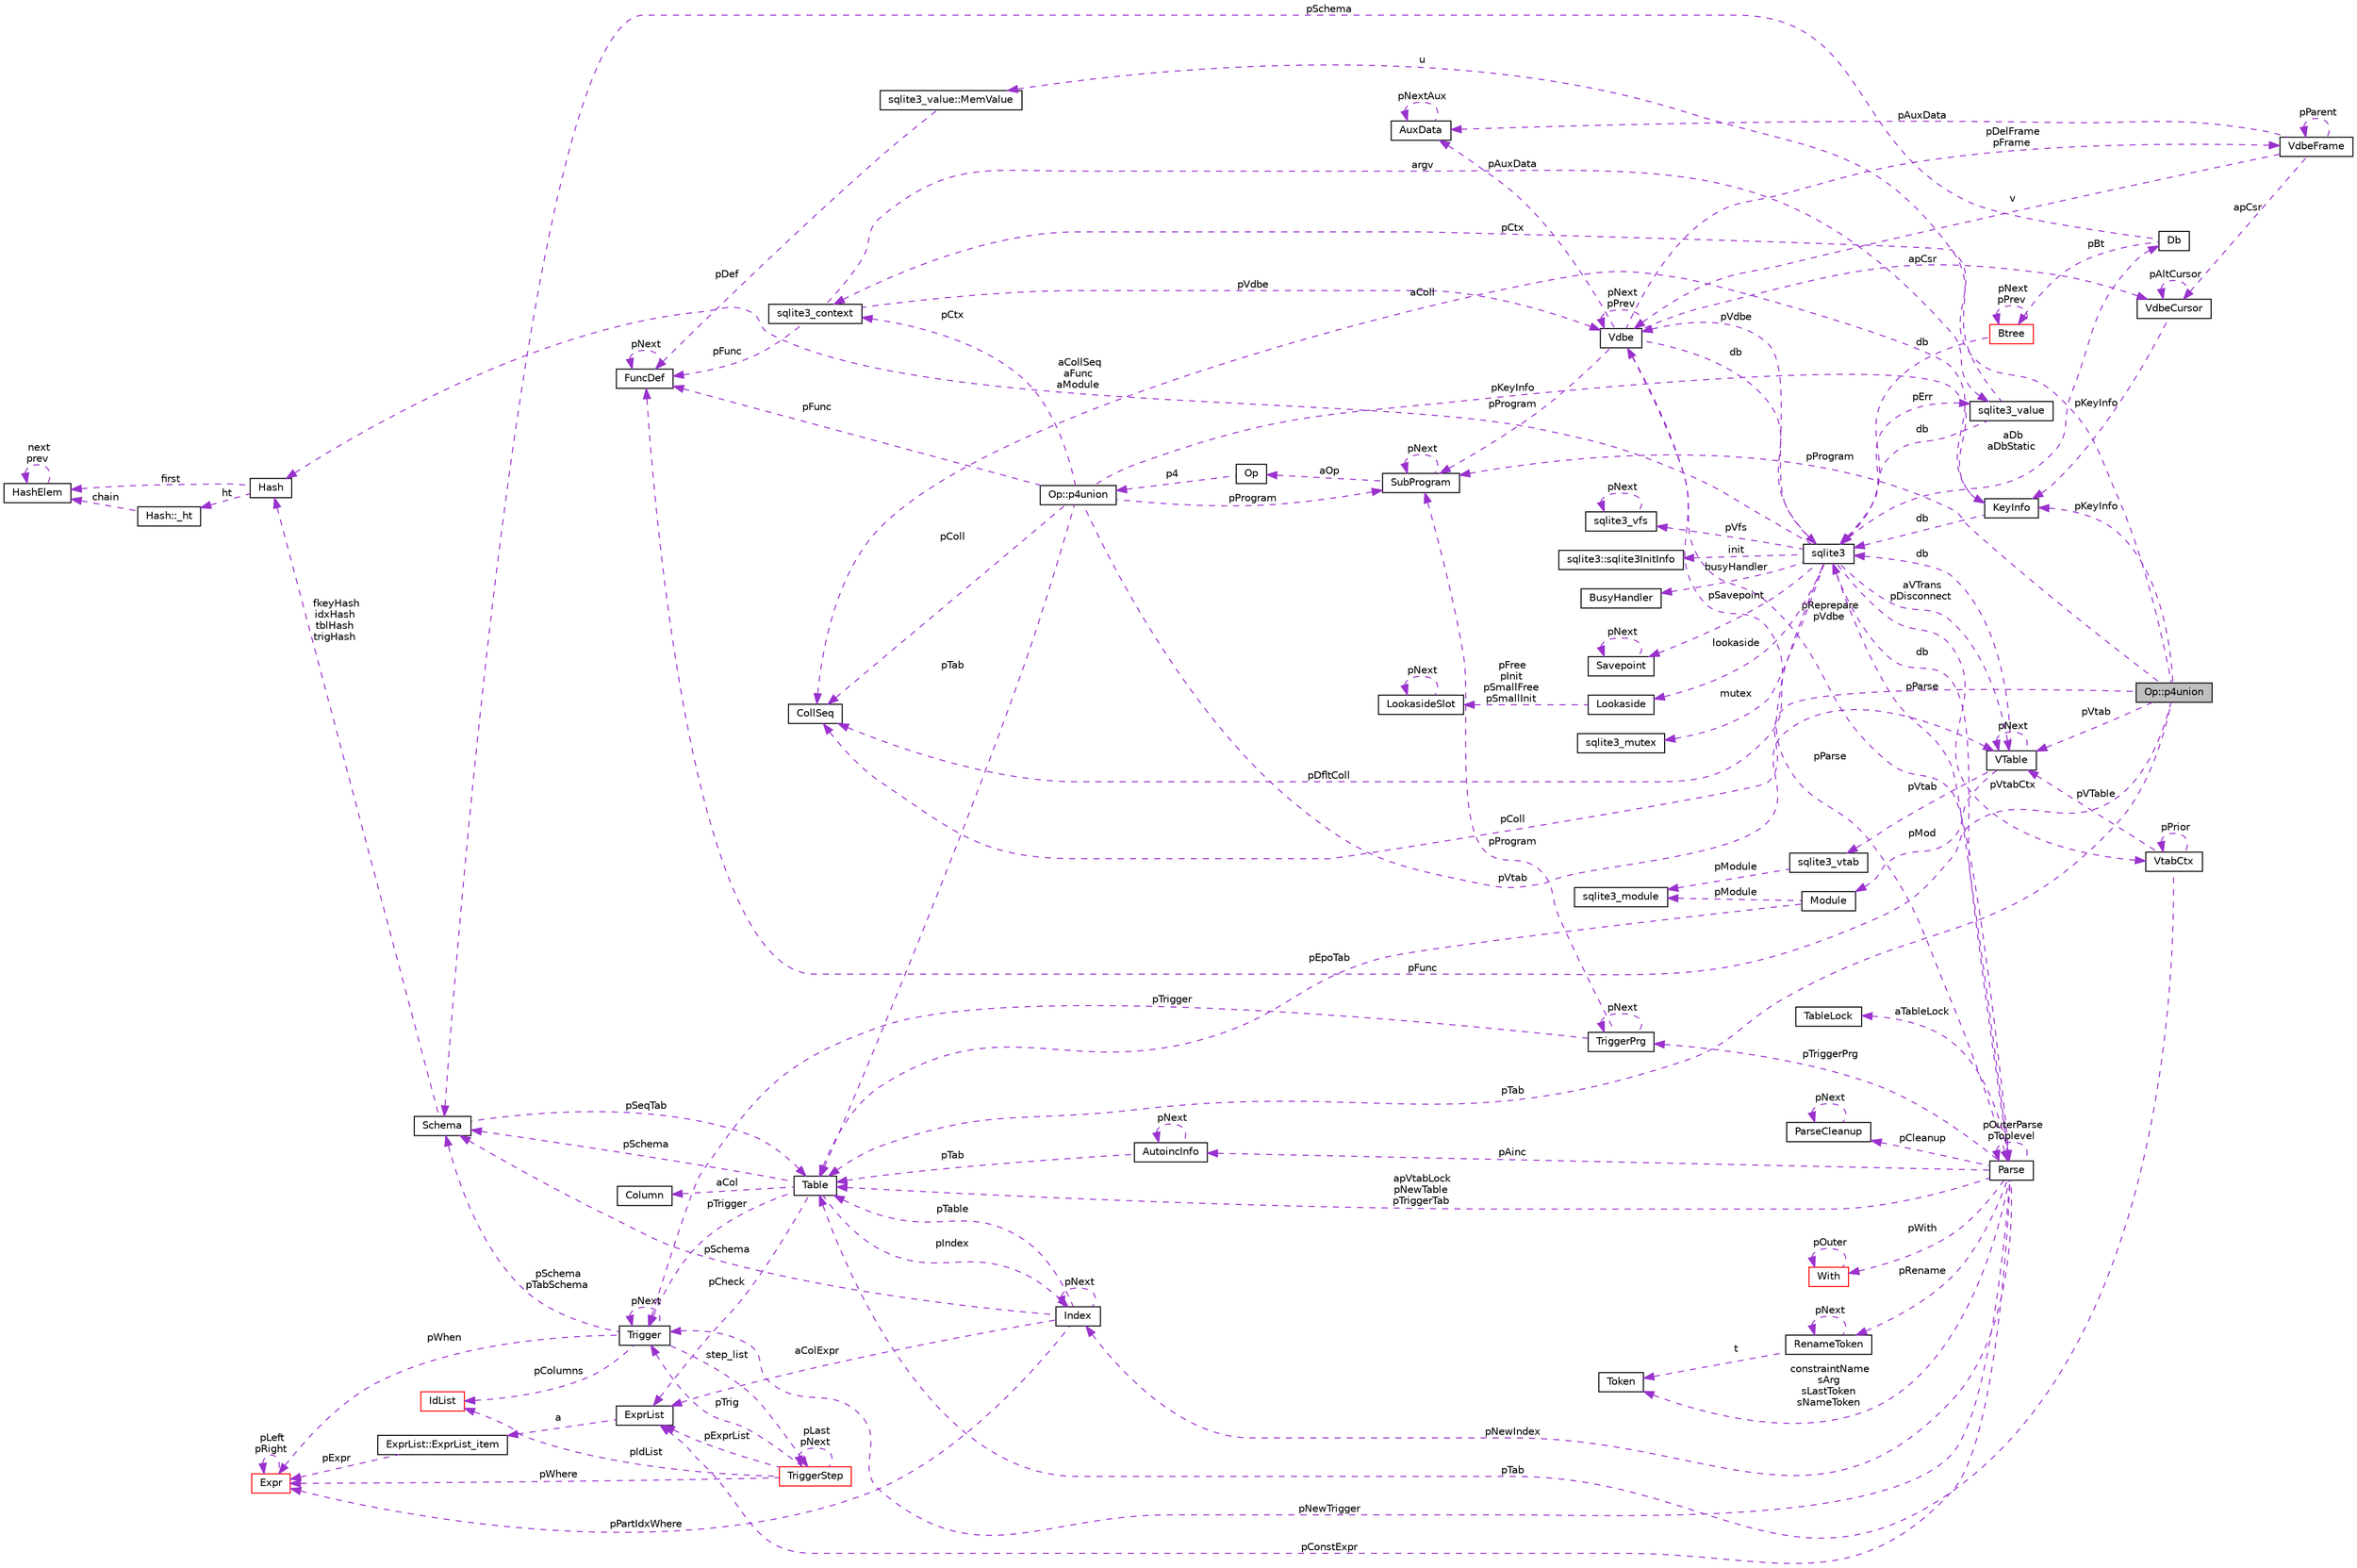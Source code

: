 digraph "Op::p4union"
{
 // LATEX_PDF_SIZE
  edge [fontname="Helvetica",fontsize="10",labelfontname="Helvetica",labelfontsize="10"];
  node [fontname="Helvetica",fontsize="10",shape=record];
  rankdir="LR";
  Node1 [label="Op::p4union",height=0.2,width=0.4,color="black", fillcolor="grey75", style="filled", fontcolor="black",tooltip=" "];
  Node2 -> Node1 [dir="back",color="darkorchid3",fontsize="10",style="dashed",label=" pFunc" ,fontname="Helvetica"];
  Node2 [label="FuncDef",height=0.2,width=0.4,color="black", fillcolor="white", style="filled",URL="$d1/d3a/structFuncDef.html",tooltip=" "];
  Node2 -> Node2 [dir="back",color="darkorchid3",fontsize="10",style="dashed",label=" pNext" ,fontname="Helvetica"];
  Node3 -> Node1 [dir="back",color="darkorchid3",fontsize="10",style="dashed",label=" pCtx" ,fontname="Helvetica"];
  Node3 [label="sqlite3_context",height=0.2,width=0.4,color="black", fillcolor="white", style="filled",URL="$db/d1b/sqlite3_8c.html#d8/ddd/structsqlite3__context",tooltip=" "];
  Node2 -> Node3 [dir="back",color="darkorchid3",fontsize="10",style="dashed",label=" pFunc" ,fontname="Helvetica"];
  Node4 -> Node3 [dir="back",color="darkorchid3",fontsize="10",style="dashed",label=" pVdbe" ,fontname="Helvetica"];
  Node4 [label="Vdbe",height=0.2,width=0.4,color="black", fillcolor="white", style="filled",URL="$db/d1b/sqlite3_8c.html#de/d53/structVdbe",tooltip=" "];
  Node5 -> Node4 [dir="back",color="darkorchid3",fontsize="10",style="dashed",label=" db" ,fontname="Helvetica"];
  Node5 [label="sqlite3",height=0.2,width=0.4,color="black", fillcolor="white", style="filled",URL="$d9/dcd/structsqlite3.html",tooltip=" "];
  Node6 -> Node5 [dir="back",color="darkorchid3",fontsize="10",style="dashed",label=" pVfs" ,fontname="Helvetica"];
  Node6 [label="sqlite3_vfs",height=0.2,width=0.4,color="black", fillcolor="white", style="filled",URL="$d3/d36/structsqlite3__vfs.html",tooltip=" "];
  Node6 -> Node6 [dir="back",color="darkorchid3",fontsize="10",style="dashed",label=" pNext" ,fontname="Helvetica"];
  Node4 -> Node5 [dir="back",color="darkorchid3",fontsize="10",style="dashed",label=" pVdbe" ,fontname="Helvetica"];
  Node7 -> Node5 [dir="back",color="darkorchid3",fontsize="10",style="dashed",label=" pDfltColl" ,fontname="Helvetica"];
  Node7 [label="CollSeq",height=0.2,width=0.4,color="black", fillcolor="white", style="filled",URL="$d1/d4e/structCollSeq.html",tooltip=" "];
  Node8 -> Node5 [dir="back",color="darkorchid3",fontsize="10",style="dashed",label=" mutex" ,fontname="Helvetica"];
  Node8 [label="sqlite3_mutex",height=0.2,width=0.4,color="black", fillcolor="white", style="filled",URL="$db/d1b/sqlite3_8c.html#d5/d3c/structsqlite3__mutex",tooltip=" "];
  Node9 -> Node5 [dir="back",color="darkorchid3",fontsize="10",style="dashed",label=" aDb\naDbStatic" ,fontname="Helvetica"];
  Node9 [label="Db",height=0.2,width=0.4,color="black", fillcolor="white", style="filled",URL="$db/d1b/sqlite3_8c.html#d2/d6b/structDb",tooltip=" "];
  Node10 -> Node9 [dir="back",color="darkorchid3",fontsize="10",style="dashed",label=" pBt" ,fontname="Helvetica"];
  Node10 [label="Btree",height=0.2,width=0.4,color="red", fillcolor="white", style="filled",URL="$db/d1b/sqlite3_8c.html#dd/db3/structBtree",tooltip=" "];
  Node5 -> Node10 [dir="back",color="darkorchid3",fontsize="10",style="dashed",label=" db" ,fontname="Helvetica"];
  Node10 -> Node10 [dir="back",color="darkorchid3",fontsize="10",style="dashed",label=" pNext\npPrev" ,fontname="Helvetica"];
  Node28 -> Node9 [dir="back",color="darkorchid3",fontsize="10",style="dashed",label=" pSchema" ,fontname="Helvetica"];
  Node28 [label="Schema",height=0.2,width=0.4,color="black", fillcolor="white", style="filled",URL="$db/d1b/sqlite3_8c.html#d8/db0/structSchema",tooltip=" "];
  Node29 -> Node28 [dir="back",color="darkorchid3",fontsize="10",style="dashed",label=" fkeyHash\nidxHash\ntblHash\ntrigHash" ,fontname="Helvetica"];
  Node29 [label="Hash",height=0.2,width=0.4,color="black", fillcolor="white", style="filled",URL="$db/d1b/sqlite3_8c.html#d1/dbe/structHash",tooltip=" "];
  Node30 -> Node29 [dir="back",color="darkorchid3",fontsize="10",style="dashed",label=" first" ,fontname="Helvetica"];
  Node30 [label="HashElem",height=0.2,width=0.4,color="black", fillcolor="white", style="filled",URL="$db/d1b/sqlite3_8c.html#da/d21/structHashElem",tooltip=" "];
  Node30 -> Node30 [dir="back",color="darkorchid3",fontsize="10",style="dashed",label=" next\nprev" ,fontname="Helvetica"];
  Node31 -> Node29 [dir="back",color="darkorchid3",fontsize="10",style="dashed",label=" ht" ,fontname="Helvetica"];
  Node31 [label="Hash::_ht",height=0.2,width=0.4,color="black", fillcolor="white", style="filled",URL="$db/d1b/sqlite3_8c.html#d7/d1f/structHash_1_1__ht",tooltip=" "];
  Node30 -> Node31 [dir="back",color="darkorchid3",fontsize="10",style="dashed",label=" chain" ,fontname="Helvetica"];
  Node32 -> Node28 [dir="back",color="darkorchid3",fontsize="10",style="dashed",label=" pSeqTab" ,fontname="Helvetica"];
  Node32 [label="Table",height=0.2,width=0.4,color="black", fillcolor="white", style="filled",URL="$db/d1b/sqlite3_8c.html#dc/dcb/structTable",tooltip=" "];
  Node33 -> Node32 [dir="back",color="darkorchid3",fontsize="10",style="dashed",label=" aCol" ,fontname="Helvetica"];
  Node33 [label="Column",height=0.2,width=0.4,color="black", fillcolor="white", style="filled",URL="$db/d1b/sqlite3_8c.html#dc/dc1/structColumn",tooltip=" "];
  Node34 -> Node32 [dir="back",color="darkorchid3",fontsize="10",style="dashed",label=" pIndex" ,fontname="Helvetica"];
  Node34 [label="Index",height=0.2,width=0.4,color="black", fillcolor="white", style="filled",URL="$db/d1b/sqlite3_8c.html#df/d86/structIndex",tooltip=" "];
  Node32 -> Node34 [dir="back",color="darkorchid3",fontsize="10",style="dashed",label=" pTable" ,fontname="Helvetica"];
  Node34 -> Node34 [dir="back",color="darkorchid3",fontsize="10",style="dashed",label=" pNext" ,fontname="Helvetica"];
  Node28 -> Node34 [dir="back",color="darkorchid3",fontsize="10",style="dashed",label=" pSchema" ,fontname="Helvetica"];
  Node35 -> Node34 [dir="back",color="darkorchid3",fontsize="10",style="dashed",label=" pPartIdxWhere" ,fontname="Helvetica"];
  Node35 [label="Expr",height=0.2,width=0.4,color="red", fillcolor="white", style="filled",URL="$db/d1b/sqlite3_8c.html#d4/dfb/structExpr",tooltip=" "];
  Node35 -> Node35 [dir="back",color="darkorchid3",fontsize="10",style="dashed",label=" pLeft\npRight" ,fontname="Helvetica"];
  Node37 -> Node34 [dir="back",color="darkorchid3",fontsize="10",style="dashed",label=" aColExpr" ,fontname="Helvetica"];
  Node37 [label="ExprList",height=0.2,width=0.4,color="black", fillcolor="white", style="filled",URL="$db/d1b/sqlite3_8c.html#d5/d5c/structExprList",tooltip=" "];
  Node38 -> Node37 [dir="back",color="darkorchid3",fontsize="10",style="dashed",label=" a" ,fontname="Helvetica"];
  Node38 [label="ExprList::ExprList_item",height=0.2,width=0.4,color="black", fillcolor="white", style="filled",URL="$db/d1b/sqlite3_8c.html#d8/dae/structExprList_1_1ExprList__item",tooltip=" "];
  Node35 -> Node38 [dir="back",color="darkorchid3",fontsize="10",style="dashed",label=" pExpr" ,fontname="Helvetica"];
  Node37 -> Node32 [dir="back",color="darkorchid3",fontsize="10",style="dashed",label=" pCheck" ,fontname="Helvetica"];
  Node41 -> Node32 [dir="back",color="darkorchid3",fontsize="10",style="dashed",label=" pTrigger" ,fontname="Helvetica"];
  Node41 [label="Trigger",height=0.2,width=0.4,color="black", fillcolor="white", style="filled",URL="$db/d1b/sqlite3_8c.html#dc/d15/structTrigger",tooltip=" "];
  Node35 -> Node41 [dir="back",color="darkorchid3",fontsize="10",style="dashed",label=" pWhen" ,fontname="Helvetica"];
  Node42 -> Node41 [dir="back",color="darkorchid3",fontsize="10",style="dashed",label=" pColumns" ,fontname="Helvetica"];
  Node42 [label="IdList",height=0.2,width=0.4,color="red", fillcolor="white", style="filled",URL="$db/d1b/sqlite3_8c.html#da/d69/structIdList",tooltip=" "];
  Node28 -> Node41 [dir="back",color="darkorchid3",fontsize="10",style="dashed",label=" pSchema\npTabSchema" ,fontname="Helvetica"];
  Node44 -> Node41 [dir="back",color="darkorchid3",fontsize="10",style="dashed",label=" step_list" ,fontname="Helvetica"];
  Node44 [label="TriggerStep",height=0.2,width=0.4,color="red", fillcolor="white", style="filled",URL="$db/d1b/sqlite3_8c.html#d5/da5/structTriggerStep",tooltip=" "];
  Node41 -> Node44 [dir="back",color="darkorchid3",fontsize="10",style="dashed",label=" pTrig" ,fontname="Helvetica"];
  Node35 -> Node44 [dir="back",color="darkorchid3",fontsize="10",style="dashed",label=" pWhere" ,fontname="Helvetica"];
  Node37 -> Node44 [dir="back",color="darkorchid3",fontsize="10",style="dashed",label=" pExprList" ,fontname="Helvetica"];
  Node42 -> Node44 [dir="back",color="darkorchid3",fontsize="10",style="dashed",label=" pIdList" ,fontname="Helvetica"];
  Node44 -> Node44 [dir="back",color="darkorchid3",fontsize="10",style="dashed",label=" pLast\npNext" ,fontname="Helvetica"];
  Node41 -> Node41 [dir="back",color="darkorchid3",fontsize="10",style="dashed",label=" pNext" ,fontname="Helvetica"];
  Node28 -> Node32 [dir="back",color="darkorchid3",fontsize="10",style="dashed",label=" pSchema" ,fontname="Helvetica"];
  Node53 -> Node5 [dir="back",color="darkorchid3",fontsize="10",style="dashed",label=" init" ,fontname="Helvetica"];
  Node53 [label="sqlite3::sqlite3InitInfo",height=0.2,width=0.4,color="black", fillcolor="white", style="filled",URL="$d9/dcd/structsqlite3.html#df/d52/structsqlite3_1_1sqlite3InitInfo",tooltip=" "];
  Node54 -> Node5 [dir="back",color="darkorchid3",fontsize="10",style="dashed",label=" pParse" ,fontname="Helvetica"];
  Node54 [label="Parse",height=0.2,width=0.4,color="black", fillcolor="white", style="filled",URL="$db/d1b/sqlite3_8c.html#db/dbb/structParse",tooltip=" "];
  Node5 -> Node54 [dir="back",color="darkorchid3",fontsize="10",style="dashed",label=" db" ,fontname="Helvetica"];
  Node4 -> Node54 [dir="back",color="darkorchid3",fontsize="10",style="dashed",label=" pReprepare\npVdbe" ,fontname="Helvetica"];
  Node37 -> Node54 [dir="back",color="darkorchid3",fontsize="10",style="dashed",label=" pConstExpr" ,fontname="Helvetica"];
  Node55 -> Node54 [dir="back",color="darkorchid3",fontsize="10",style="dashed",label=" constraintName\nsArg\nsLastToken\nsNameToken" ,fontname="Helvetica"];
  Node55 [label="Token",height=0.2,width=0.4,color="black", fillcolor="white", style="filled",URL="$db/d1b/sqlite3_8c.html#df/dcd/structToken",tooltip=" "];
  Node56 -> Node54 [dir="back",color="darkorchid3",fontsize="10",style="dashed",label=" aTableLock" ,fontname="Helvetica"];
  Node56 [label="TableLock",height=0.2,width=0.4,color="black", fillcolor="white", style="filled",URL="$db/d1b/sqlite3_8c.html#d1/d79/structTableLock",tooltip=" "];
  Node57 -> Node54 [dir="back",color="darkorchid3",fontsize="10",style="dashed",label=" pAinc" ,fontname="Helvetica"];
  Node57 [label="AutoincInfo",height=0.2,width=0.4,color="black", fillcolor="white", style="filled",URL="$db/d1b/sqlite3_8c.html#db/d7b/structAutoincInfo",tooltip=" "];
  Node57 -> Node57 [dir="back",color="darkorchid3",fontsize="10",style="dashed",label=" pNext" ,fontname="Helvetica"];
  Node32 -> Node57 [dir="back",color="darkorchid3",fontsize="10",style="dashed",label=" pTab" ,fontname="Helvetica"];
  Node54 -> Node54 [dir="back",color="darkorchid3",fontsize="10",style="dashed",label=" pOuterParse\npToplevel" ,fontname="Helvetica"];
  Node32 -> Node54 [dir="back",color="darkorchid3",fontsize="10",style="dashed",label=" apVtabLock\npNewTable\npTriggerTab" ,fontname="Helvetica"];
  Node58 -> Node54 [dir="back",color="darkorchid3",fontsize="10",style="dashed",label=" pTriggerPrg" ,fontname="Helvetica"];
  Node58 [label="TriggerPrg",height=0.2,width=0.4,color="black", fillcolor="white", style="filled",URL="$db/d1b/sqlite3_8c.html#d9/d62/structTriggerPrg",tooltip=" "];
  Node41 -> Node58 [dir="back",color="darkorchid3",fontsize="10",style="dashed",label=" pTrigger" ,fontname="Helvetica"];
  Node58 -> Node58 [dir="back",color="darkorchid3",fontsize="10",style="dashed",label=" pNext" ,fontname="Helvetica"];
  Node59 -> Node58 [dir="back",color="darkorchid3",fontsize="10",style="dashed",label=" pProgram" ,fontname="Helvetica"];
  Node59 [label="SubProgram",height=0.2,width=0.4,color="black", fillcolor="white", style="filled",URL="$db/d1b/sqlite3_8c.html#de/d7a/structSubProgram",tooltip=" "];
  Node60 -> Node59 [dir="back",color="darkorchid3",fontsize="10",style="dashed",label=" aOp" ,fontname="Helvetica"];
  Node60 [label="Op",height=0.2,width=0.4,color="black", fillcolor="white", style="filled",URL="$db/d1b/sqlite3_8c.html#d5/d1d/structVdbeOp",tooltip=" "];
  Node61 -> Node60 [dir="back",color="darkorchid3",fontsize="10",style="dashed",label=" p4" ,fontname="Helvetica"];
  Node61 [label="Op::p4union",height=0.2,width=0.4,color="black", fillcolor="white", style="filled",URL="$db/d1b/sqlite3_8c.html#dd/d82/unionVdbeOp_1_1p4union",tooltip=" "];
  Node2 -> Node61 [dir="back",color="darkorchid3",fontsize="10",style="dashed",label=" pFunc" ,fontname="Helvetica"];
  Node3 -> Node61 [dir="back",color="darkorchid3",fontsize="10",style="dashed",label=" pCtx" ,fontname="Helvetica"];
  Node7 -> Node61 [dir="back",color="darkorchid3",fontsize="10",style="dashed",label=" pColl" ,fontname="Helvetica"];
  Node62 -> Node61 [dir="back",color="darkorchid3",fontsize="10",style="dashed",label=" pVtab" ,fontname="Helvetica"];
  Node62 [label="VTable",height=0.2,width=0.4,color="black", fillcolor="white", style="filled",URL="$db/d1b/sqlite3_8c.html#d9/dde/structVTable",tooltip=" "];
  Node5 -> Node62 [dir="back",color="darkorchid3",fontsize="10",style="dashed",label=" db" ,fontname="Helvetica"];
  Node63 -> Node62 [dir="back",color="darkorchid3",fontsize="10",style="dashed",label=" pMod" ,fontname="Helvetica"];
  Node63 [label="Module",height=0.2,width=0.4,color="black", fillcolor="white", style="filled",URL="$d0/dc5/structModule.html",tooltip=" "];
  Node64 -> Node63 [dir="back",color="darkorchid3",fontsize="10",style="dashed",label=" pModule" ,fontname="Helvetica"];
  Node64 [label="sqlite3_module",height=0.2,width=0.4,color="black", fillcolor="white", style="filled",URL="$dd/de4/structsqlite3__module.html",tooltip=" "];
  Node32 -> Node63 [dir="back",color="darkorchid3",fontsize="10",style="dashed",label=" pEpoTab" ,fontname="Helvetica"];
  Node65 -> Node62 [dir="back",color="darkorchid3",fontsize="10",style="dashed",label=" pVtab" ,fontname="Helvetica"];
  Node65 [label="sqlite3_vtab",height=0.2,width=0.4,color="black", fillcolor="white", style="filled",URL="$de/dd3/sqlite3_8h.html#d3/d12/structsqlite3__vtab",tooltip=" "];
  Node64 -> Node65 [dir="back",color="darkorchid3",fontsize="10",style="dashed",label=" pModule" ,fontname="Helvetica"];
  Node62 -> Node62 [dir="back",color="darkorchid3",fontsize="10",style="dashed",label=" pNext" ,fontname="Helvetica"];
  Node25 -> Node61 [dir="back",color="darkorchid3",fontsize="10",style="dashed",label=" pKeyInfo" ,fontname="Helvetica"];
  Node25 [label="KeyInfo",height=0.2,width=0.4,color="black", fillcolor="white", style="filled",URL="$db/d1b/sqlite3_8c.html#d2/d51/structKeyInfo",tooltip=" "];
  Node5 -> Node25 [dir="back",color="darkorchid3",fontsize="10",style="dashed",label=" db" ,fontname="Helvetica"];
  Node7 -> Node25 [dir="back",color="darkorchid3",fontsize="10",style="dashed",label=" aColl" ,fontname="Helvetica"];
  Node59 -> Node61 [dir="back",color="darkorchid3",fontsize="10",style="dashed",label=" pProgram" ,fontname="Helvetica"];
  Node32 -> Node61 [dir="back",color="darkorchid3",fontsize="10",style="dashed",label=" pTab" ,fontname="Helvetica"];
  Node59 -> Node59 [dir="back",color="darkorchid3",fontsize="10",style="dashed",label=" pNext" ,fontname="Helvetica"];
  Node66 -> Node54 [dir="back",color="darkorchid3",fontsize="10",style="dashed",label=" pCleanup" ,fontname="Helvetica"];
  Node66 [label="ParseCleanup",height=0.2,width=0.4,color="black", fillcolor="white", style="filled",URL="$de/d52/structParseCleanup.html",tooltip=" "];
  Node66 -> Node66 [dir="back",color="darkorchid3",fontsize="10",style="dashed",label=" pNext" ,fontname="Helvetica"];
  Node34 -> Node54 [dir="back",color="darkorchid3",fontsize="10",style="dashed",label=" pNewIndex" ,fontname="Helvetica"];
  Node41 -> Node54 [dir="back",color="darkorchid3",fontsize="10",style="dashed",label=" pNewTrigger" ,fontname="Helvetica"];
  Node48 -> Node54 [dir="back",color="darkorchid3",fontsize="10",style="dashed",label=" pWith" ,fontname="Helvetica"];
  Node48 [label="With",height=0.2,width=0.4,color="red", fillcolor="white", style="filled",URL="$db/d1b/sqlite3_8c.html#df/d70/structWith",tooltip=" "];
  Node48 -> Node48 [dir="back",color="darkorchid3",fontsize="10",style="dashed",label=" pOuter" ,fontname="Helvetica"];
  Node67 -> Node54 [dir="back",color="darkorchid3",fontsize="10",style="dashed",label=" pRename" ,fontname="Helvetica"];
  Node67 [label="RenameToken",height=0.2,width=0.4,color="black", fillcolor="white", style="filled",URL="$db/d1b/sqlite3_8c.html#d7/db5/structRenameToken",tooltip=" "];
  Node55 -> Node67 [dir="back",color="darkorchid3",fontsize="10",style="dashed",label=" t" ,fontname="Helvetica"];
  Node67 -> Node67 [dir="back",color="darkorchid3",fontsize="10",style="dashed",label=" pNext" ,fontname="Helvetica"];
  Node68 -> Node5 [dir="back",color="darkorchid3",fontsize="10",style="dashed",label=" pErr" ,fontname="Helvetica"];
  Node68 [label="sqlite3_value",height=0.2,width=0.4,color="black", fillcolor="white", style="filled",URL="$d0/d9c/structsqlite3__value.html",tooltip=" "];
  Node69 -> Node68 [dir="back",color="darkorchid3",fontsize="10",style="dashed",label=" u" ,fontname="Helvetica"];
  Node69 [label="sqlite3_value::MemValue",height=0.2,width=0.4,color="black", fillcolor="white", style="filled",URL="$d0/d9c/structsqlite3__value.html#d5/da9/unionsqlite3__value_1_1MemValue",tooltip=" "];
  Node2 -> Node69 [dir="back",color="darkorchid3",fontsize="10",style="dashed",label=" pDef" ,fontname="Helvetica"];
  Node5 -> Node68 [dir="back",color="darkorchid3",fontsize="10",style="dashed",label=" db" ,fontname="Helvetica"];
  Node70 -> Node5 [dir="back",color="darkorchid3",fontsize="10",style="dashed",label=" lookaside" ,fontname="Helvetica"];
  Node70 [label="Lookaside",height=0.2,width=0.4,color="black", fillcolor="white", style="filled",URL="$db/d1b/sqlite3_8c.html#d9/d54/structLookaside",tooltip=" "];
  Node71 -> Node70 [dir="back",color="darkorchid3",fontsize="10",style="dashed",label=" pFree\npInit\npSmallFree\npSmallInit" ,fontname="Helvetica"];
  Node71 [label="LookasideSlot",height=0.2,width=0.4,color="black", fillcolor="white", style="filled",URL="$db/d1b/sqlite3_8c.html#d1/de0/structLookasideSlot",tooltip=" "];
  Node71 -> Node71 [dir="back",color="darkorchid3",fontsize="10",style="dashed",label=" pNext" ,fontname="Helvetica"];
  Node29 -> Node5 [dir="back",color="darkorchid3",fontsize="10",style="dashed",label=" aCollSeq\naFunc\naModule" ,fontname="Helvetica"];
  Node72 -> Node5 [dir="back",color="darkorchid3",fontsize="10",style="dashed",label=" pVtabCtx" ,fontname="Helvetica"];
  Node72 [label="VtabCtx",height=0.2,width=0.4,color="black", fillcolor="white", style="filled",URL="$db/d1b/sqlite3_8c.html#d3/d4f/structVtabCtx",tooltip=" "];
  Node62 -> Node72 [dir="back",color="darkorchid3",fontsize="10",style="dashed",label=" pVTable" ,fontname="Helvetica"];
  Node32 -> Node72 [dir="back",color="darkorchid3",fontsize="10",style="dashed",label=" pTab" ,fontname="Helvetica"];
  Node72 -> Node72 [dir="back",color="darkorchid3",fontsize="10",style="dashed",label=" pPrior" ,fontname="Helvetica"];
  Node62 -> Node5 [dir="back",color="darkorchid3",fontsize="10",style="dashed",label=" aVTrans\npDisconnect" ,fontname="Helvetica"];
  Node73 -> Node5 [dir="back",color="darkorchid3",fontsize="10",style="dashed",label=" busyHandler" ,fontname="Helvetica"];
  Node73 [label="BusyHandler",height=0.2,width=0.4,color="black", fillcolor="white", style="filled",URL="$dc/d2e/structBusyHandler.html",tooltip=" "];
  Node74 -> Node5 [dir="back",color="darkorchid3",fontsize="10",style="dashed",label=" pSavepoint" ,fontname="Helvetica"];
  Node74 [label="Savepoint",height=0.2,width=0.4,color="black", fillcolor="white", style="filled",URL="$db/d1b/sqlite3_8c.html#d3/d2f/structSavepoint",tooltip=" "];
  Node74 -> Node74 [dir="back",color="darkorchid3",fontsize="10",style="dashed",label=" pNext" ,fontname="Helvetica"];
  Node4 -> Node4 [dir="back",color="darkorchid3",fontsize="10",style="dashed",label=" pNext\npPrev" ,fontname="Helvetica"];
  Node54 -> Node4 [dir="back",color="darkorchid3",fontsize="10",style="dashed",label=" pParse" ,fontname="Helvetica"];
  Node75 -> Node4 [dir="back",color="darkorchid3",fontsize="10",style="dashed",label=" apCsr" ,fontname="Helvetica"];
  Node75 [label="VdbeCursor",height=0.2,width=0.4,color="black", fillcolor="white", style="filled",URL="$db/d1b/sqlite3_8c.html#d0/dd5/structVdbeCursor",tooltip=" "];
  Node75 -> Node75 [dir="back",color="darkorchid3",fontsize="10",style="dashed",label=" pAltCursor" ,fontname="Helvetica"];
  Node25 -> Node75 [dir="back",color="darkorchid3",fontsize="10",style="dashed",label=" pKeyInfo" ,fontname="Helvetica"];
  Node76 -> Node4 [dir="back",color="darkorchid3",fontsize="10",style="dashed",label=" pDelFrame\npFrame" ,fontname="Helvetica"];
  Node76 [label="VdbeFrame",height=0.2,width=0.4,color="black", fillcolor="white", style="filled",URL="$db/d1b/sqlite3_8c.html#df/db1/structVdbeFrame",tooltip=" "];
  Node4 -> Node76 [dir="back",color="darkorchid3",fontsize="10",style="dashed",label=" v" ,fontname="Helvetica"];
  Node76 -> Node76 [dir="back",color="darkorchid3",fontsize="10",style="dashed",label=" pParent" ,fontname="Helvetica"];
  Node75 -> Node76 [dir="back",color="darkorchid3",fontsize="10",style="dashed",label=" apCsr" ,fontname="Helvetica"];
  Node77 -> Node76 [dir="back",color="darkorchid3",fontsize="10",style="dashed",label=" pAuxData" ,fontname="Helvetica"];
  Node77 [label="AuxData",height=0.2,width=0.4,color="black", fillcolor="white", style="filled",URL="$d7/d4c/structAuxData.html",tooltip=" "];
  Node77 -> Node77 [dir="back",color="darkorchid3",fontsize="10",style="dashed",label=" pNextAux" ,fontname="Helvetica"];
  Node59 -> Node4 [dir="back",color="darkorchid3",fontsize="10",style="dashed",label=" pProgram" ,fontname="Helvetica"];
  Node77 -> Node4 [dir="back",color="darkorchid3",fontsize="10",style="dashed",label=" pAuxData" ,fontname="Helvetica"];
  Node68 -> Node3 [dir="back",color="darkorchid3",fontsize="10",style="dashed",label=" argv" ,fontname="Helvetica"];
  Node7 -> Node1 [dir="back",color="darkorchid3",fontsize="10",style="dashed",label=" pColl" ,fontname="Helvetica"];
  Node62 -> Node1 [dir="back",color="darkorchid3",fontsize="10",style="dashed",label=" pVtab" ,fontname="Helvetica"];
  Node25 -> Node1 [dir="back",color="darkorchid3",fontsize="10",style="dashed",label=" pKeyInfo" ,fontname="Helvetica"];
  Node59 -> Node1 [dir="back",color="darkorchid3",fontsize="10",style="dashed",label=" pProgram" ,fontname="Helvetica"];
  Node32 -> Node1 [dir="back",color="darkorchid3",fontsize="10",style="dashed",label=" pTab" ,fontname="Helvetica"];
}
